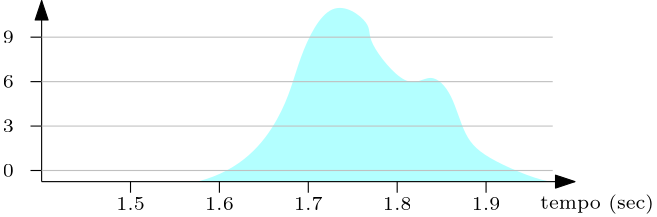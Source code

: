 <?xml version="1.0"?>
<!DOCTYPE ipe SYSTEM "ipe.dtd">
<ipe version="70218" creator="Ipe 7.2.28">
<info created="D:20241016142305" modified="D:20241016142659"/>
<ipestyle name="basic">
<symbol name="arrow/arc(spx)">
<path stroke="sym-stroke" fill="sym-stroke" pen="sym-pen">
0 0 m
-1 0.333 l
-1 -0.333 l
h
</path>
</symbol>
<symbol name="arrow/farc(spx)">
<path stroke="sym-stroke" fill="white" pen="sym-pen">
0 0 m
-1 0.333 l
-1 -0.333 l
h
</path>
</symbol>
<symbol name="arrow/ptarc(spx)">
<path stroke="sym-stroke" fill="sym-stroke" pen="sym-pen">
0 0 m
-1 0.333 l
-0.8 0 l
-1 -0.333 l
h
</path>
</symbol>
<symbol name="arrow/fptarc(spx)">
<path stroke="sym-stroke" fill="white" pen="sym-pen">
0 0 m
-1 0.333 l
-0.8 0 l
-1 -0.333 l
h
</path>
</symbol>
<symbol name="mark/circle(sx)" transformations="translations">
<path fill="sym-stroke">
0.6 0 0 0.6 0 0 e
0.4 0 0 0.4 0 0 e
</path>
</symbol>
<symbol name="mark/disk(sx)" transformations="translations">
<path fill="sym-stroke">
0.6 0 0 0.6 0 0 e
</path>
</symbol>
<symbol name="mark/fdisk(sfx)" transformations="translations">
<group>
<path fill="sym-fill">
0.5 0 0 0.5 0 0 e
</path>
<path fill="sym-stroke" fillrule="eofill">
0.6 0 0 0.6 0 0 e
0.4 0 0 0.4 0 0 e
</path>
</group>
</symbol>
<symbol name="mark/box(sx)" transformations="translations">
<path fill="sym-stroke" fillrule="eofill">
-0.6 -0.6 m
0.6 -0.6 l
0.6 0.6 l
-0.6 0.6 l
h
-0.4 -0.4 m
0.4 -0.4 l
0.4 0.4 l
-0.4 0.4 l
h
</path>
</symbol>
<symbol name="mark/square(sx)" transformations="translations">
<path fill="sym-stroke">
-0.6 -0.6 m
0.6 -0.6 l
0.6 0.6 l
-0.6 0.6 l
h
</path>
</symbol>
<symbol name="mark/fsquare(sfx)" transformations="translations">
<group>
<path fill="sym-fill">
-0.5 -0.5 m
0.5 -0.5 l
0.5 0.5 l
-0.5 0.5 l
h
</path>
<path fill="sym-stroke" fillrule="eofill">
-0.6 -0.6 m
0.6 -0.6 l
0.6 0.6 l
-0.6 0.6 l
h
-0.4 -0.4 m
0.4 -0.4 l
0.4 0.4 l
-0.4 0.4 l
h
</path>
</group>
</symbol>
<symbol name="mark/cross(sx)" transformations="translations">
<group>
<path fill="sym-stroke">
-0.43 -0.57 m
0.57 0.43 l
0.43 0.57 l
-0.57 -0.43 l
h
</path>
<path fill="sym-stroke">
-0.43 0.57 m
0.57 -0.43 l
0.43 -0.57 l
-0.57 0.43 l
h
</path>
</group>
</symbol>
<symbol name="arrow/fnormal(spx)">
<path stroke="sym-stroke" fill="white" pen="sym-pen">
0 0 m
-1 0.333 l
-1 -0.333 l
h
</path>
</symbol>
<symbol name="arrow/pointed(spx)">
<path stroke="sym-stroke" fill="sym-stroke" pen="sym-pen">
0 0 m
-1 0.333 l
-0.8 0 l
-1 -0.333 l
h
</path>
</symbol>
<symbol name="arrow/fpointed(spx)">
<path stroke="sym-stroke" fill="white" pen="sym-pen">
0 0 m
-1 0.333 l
-0.8 0 l
-1 -0.333 l
h
</path>
</symbol>
<symbol name="arrow/linear(spx)">
<path stroke="sym-stroke" pen="sym-pen">
-1 0.333 m
0 0 l
-1 -0.333 l
</path>
</symbol>
<symbol name="arrow/fdouble(spx)">
<path stroke="sym-stroke" fill="white" pen="sym-pen">
0 0 m
-1 0.333 l
-1 -0.333 l
h
-1 0 m
-2 0.333 l
-2 -0.333 l
h
</path>
</symbol>
<symbol name="arrow/double(spx)">
<path stroke="sym-stroke" fill="sym-stroke" pen="sym-pen">
0 0 m
-1 0.333 l
-1 -0.333 l
h
-1 0 m
-2 0.333 l
-2 -0.333 l
h
</path>
</symbol>
<symbol name="arrow/mid-normal(spx)">
<path stroke="sym-stroke" fill="sym-stroke" pen="sym-pen">
0.5 0 m
-0.5 0.333 l
-0.5 -0.333 l
h
</path>
</symbol>
<symbol name="arrow/mid-fnormal(spx)">
<path stroke="sym-stroke" fill="white" pen="sym-pen">
0.5 0 m
-0.5 0.333 l
-0.5 -0.333 l
h
</path>
</symbol>
<symbol name="arrow/mid-pointed(spx)">
<path stroke="sym-stroke" fill="sym-stroke" pen="sym-pen">
0.5 0 m
-0.5 0.333 l
-0.3 0 l
-0.5 -0.333 l
h
</path>
</symbol>
<symbol name="arrow/mid-fpointed(spx)">
<path stroke="sym-stroke" fill="white" pen="sym-pen">
0.5 0 m
-0.5 0.333 l
-0.3 0 l
-0.5 -0.333 l
h
</path>
</symbol>
<symbol name="arrow/mid-double(spx)">
<path stroke="sym-stroke" fill="sym-stroke" pen="sym-pen">
1 0 m
0 0.333 l
0 -0.333 l
h
0 0 m
-1 0.333 l
-1 -0.333 l
h
</path>
</symbol>
<symbol name="arrow/mid-fdouble(spx)">
<path stroke="sym-stroke" fill="white" pen="sym-pen">
1 0 m
0 0.333 l
0 -0.333 l
h
0 0 m
-1 0.333 l
-1 -0.333 l
h
</path>
</symbol>
<anglesize name="22.5 deg" value="22.5"/>
<anglesize name="30 deg" value="30"/>
<anglesize name="45 deg" value="45"/>
<anglesize name="60 deg" value="60"/>
<anglesize name="90 deg" value="90"/>
<arrowsize name="large" value="10"/>
<arrowsize name="small" value="5"/>
<arrowsize name="tiny" value="3"/>
<color name="blue" value="0 0 1"/>
<color name="brown" value="0.647 0.165 0.165"/>
<color name="darkblue" value="0 0 0.545"/>
<color name="darkcyan" value="0 0.545 0.545"/>
<color name="darkgray" value="0.663"/>
<color name="darkgreen" value="0 0.392 0"/>
<color name="darkmagenta" value="0.545 0 0.545"/>
<color name="darkorange" value="1 0.549 0"/>
<color name="darkred" value="0.545 0 0"/>
<color name="gold" value="1 0.843 0"/>
<color name="gray" value="0.745"/>
<color name="green" value="0 1 0"/>
<color name="lightblue" value="0.678 0.847 0.902"/>
<color name="lightcyan" value="0.878 1 1"/>
<color name="lightgray" value="0.827"/>
<color name="lightgreen" value="0.565 0.933 0.565"/>
<color name="lightyellow" value="1 1 0.878"/>
<color name="navy" value="0 0 0.502"/>
<color name="orange" value="1 0.647 0"/>
<color name="pink" value="1 0.753 0.796"/>
<color name="purple" value="0.627 0.125 0.941"/>
<color name="red" value="1 0 0"/>
<color name="seagreen" value="0.18 0.545 0.341"/>
<color name="turquoise" value="0.251 0.878 0.816"/>
<color name="violet" value="0.933 0.51 0.933"/>
<color name="yellow" value="1 1 0"/>
<dashstyle name="dash dot dotted" value="[4 2 1 2 1 2] 0"/>
<dashstyle name="dash dotted" value="[4 2 1 2] 0"/>
<dashstyle name="dashed" value="[4] 0"/>
<dashstyle name="dotted" value="[1 3] 0"/>
<gridsize name="10 pts (~3.5 mm)" value="10"/>
<gridsize name="14 pts (~5 mm)" value="14"/>
<gridsize name="16 pts (~6 mm)" value="16"/>
<gridsize name="20 pts (~7 mm)" value="20"/>
<gridsize name="28 pts (~10 mm)" value="28"/>
<gridsize name="32 pts (~12 mm)" value="32"/>
<gridsize name="4 pts" value="4"/>
<gridsize name="56 pts (~20 mm)" value="56"/>
<gridsize name="8 pts (~3 mm)" value="8"/>
<opacity name="10%" value="0.1"/>
<opacity name="30%" value="0.3"/>
<opacity name="50%" value="0.5"/>
<opacity name="75%" value="0.75"/>
<pen name="fat" value="1.2"/>
<pen name="heavier" value="0.8"/>
<pen name="ultrafat" value="2"/>
<symbolsize name="large" value="5"/>
<symbolsize name="small" value="2"/>
<symbolsize name="tiny" value="1.1"/>
<textsize name="Huge" value="\Huge"/>
<textsize name="LARGE" value="\LARGE"/>
<textsize name="Large" value="\Large"/>
<textsize name="footnote" value="\footnotesize"/>
<textsize name="huge" value="\huge"/>
<textsize name="large" value="\large"/>
<textsize name="script" value="\scriptsize"/>
<textsize name="small" value="\small"/>
<textsize name="tiny" value="\tiny"/>
<textstyle name="center" begin="\begin{center}" end="\end{center}"/>
<textstyle name="item" begin="\begin{itemize}\item{}" end="\end{itemize}"/>
<textstyle name="itemize" begin="\begin{itemize}" end="\end{itemize}"/>
<tiling name="falling" angle="-60" step="4" width="1"/>
<tiling name="rising" angle="30" step="4" width="1"/>
</ipestyle>
<page>
<layer name="alpha"/>
<view layers="alpha" active="alpha"/>
<path layer="alpha" matrix="1 0 0 0.814815 0 131.407" stroke="black" arrow="normal/normal">
160 688 m
160 768 l
</path>
<path matrix="1 0 0 1 0 -8" stroke="black">
160 704 m
156 704 l
</path>
<path matrix="1 0 0 1 0 8" stroke="black">
160 704 m
156 704 l
</path>
<path matrix="1 0 0 1 0 24" stroke="black">
160 704 m
156 704 l
</path>
<path matrix="1 0 0 1 0 40" stroke="black">
160 704 m
156 704 l
</path>
<path matrix="1 0 0 1 16 4" stroke="black">
176 688 m
176 684 l
176 684 l
</path>
<path matrix="1 0 0 1 48 4" stroke="black">
176 688 m
176 684 l
176 684 l
</path>
<path matrix="1 0 0 1 80 4" stroke="black">
176 688 m
176 684 l
176 684 l
</path>
<path matrix="1 0 0 1 112 4" stroke="black">
176 688 m
176 684 l
176 684 l
</path>
<path matrix="1 0 0 1 144 4" stroke="black">
176 688 m
176 684 l
176 684 l
</path>
<text matrix="1 0 0 1 0 4" transformations="translations" pos="192 680" stroke="black" type="label" width="10.309" height="4.494" depth="0" halign="center" valign="center" size="script" style="math">1.5</text>
<text matrix="1 0 0 1 32 4" transformations="translations" pos="192 680" stroke="black" type="label" width="10.309" height="4.494" depth="0" halign="center" valign="center" size="script" style="math">1.6</text>
<text matrix="1 0 0 1 64 4" transformations="translations" pos="192 680" stroke="black" type="label" width="10.309" height="4.494" depth="0" halign="center" valign="center" size="script" style="math">1.7</text>
<text matrix="1 0 0 1 96 4" transformations="translations" pos="192 680" stroke="black" type="label" width="10.309" height="4.494" depth="0" halign="center" valign="center" size="script" style="math">1.8</text>
<text matrix="1 0 0 1 128 4" transformations="translations" pos="192 680" stroke="black" type="label" width="10.309" height="4.494" depth="0" halign="center" valign="center" size="script" style="math">1.9</text>
<text matrix="1 0 0 1 -44 16" transformations="translations" pos="192 680" stroke="black" type="label" width="3.971" height="4.494" depth="0" halign="center" valign="center" size="script" style="math">0</text>
<text matrix="1 0 0 1 -44 32" transformations="translations" pos="192 680" stroke="black" type="label" width="3.971" height="4.494" depth="0" halign="center" valign="center" size="script" style="math">3</text>
<text matrix="1 0 0 1 -44 48" transformations="translations" pos="192 680" stroke="black" type="label" width="3.971" height="4.494" depth="0" halign="center" valign="center" size="script" style="math">6</text>
<text matrix="1 0 0 1 -44 64" transformations="translations" pos="192 680" stroke="black" type="label" width="3.971" height="4.494" depth="0" halign="center" valign="center" size="script" style="math">9</text>
<path fill="0 1 1" opacity="30%" stroke-opacity="opaque">
216 692 m
232 696
248 716
252 736
264 760
280 748
276 744
292 724
300 732
308 724
312 708
320 700
340 692
344 692 c
h
</path>
<path matrix="1 0 0 1 0 4" stroke="black" arrow="normal/normal">
160 688 m
352 688 l
</path>
<text matrix="1 0 0 1 168 4" transformations="translations" pos="192 680" stroke="black" type="label" width="40.938" height="5.234" depth="1.74" halign="center" valign="center" size="script">tempo (sec)</text>
<path stroke="0.753" opacity="30%" stroke-opacity="opaque">
160 696 m
344 696 l
</path>
<path matrix="1 0 0 1 0 16" stroke="0.753" opacity="30%" stroke-opacity="opaque">
160 696 m
344 696 l
</path>
<path matrix="1 0 0 1 0 32" stroke="0.753" opacity="30%" stroke-opacity="opaque">
160 696 m
344 696 l
</path>
<path matrix="1 0 0 1 0 48" stroke="0.753" opacity="30%" stroke-opacity="opaque">
160 696 m
344 696 l
</path>
</page>
</ipe>
